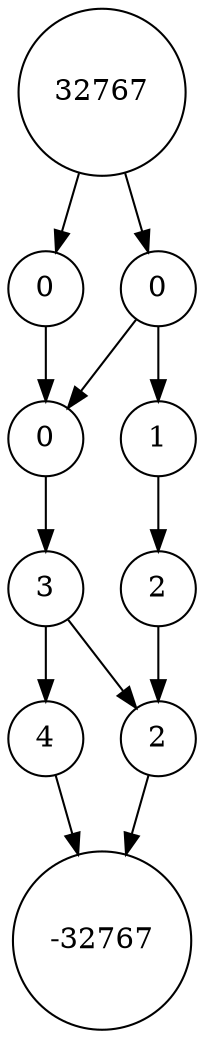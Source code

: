 digraph IST {
node0x180ef190 [shape=circle, label="32767"];
node0x180ef190 -> node0x180eee10 ;
node0x180eee10 [shape=circle, label="0"];
node0x180eee10 -> node0x180ef090 ;
node0x180ef090 [shape=circle, label="0"];
node0x180ef090 -> node0x180ef010 ;
node0x180ef010 [shape=circle, label="3"];
node0x180ef010 -> node0x180eef90 ;
node0x180eef90 [shape=circle, label="2"];
node0x180eef90 -> node0x180eef10 ;
node0x180eef10 [shape=circle, label="-32767"];




node0x180ef010 -> node0x180eee90 ;
node0x180eee90 [shape=circle, label="4"];
node0x180eee90 -> node0x180eef10 ;








node0x180eee10 -> node0x180eed90 ;
node0x180eed90 [shape=circle, label="1"];
node0x180eed90 -> node0x180eed10 ;
node0x180eed10 [shape=circle, label="2"];
node0x180eed10 -> node0x180eef90 ;








node0x180ef190 -> node0x180ef110 ;
node0x180ef110 [shape=circle, label="0"];
node0x180ef110 -> node0x180ef090 ;






}
